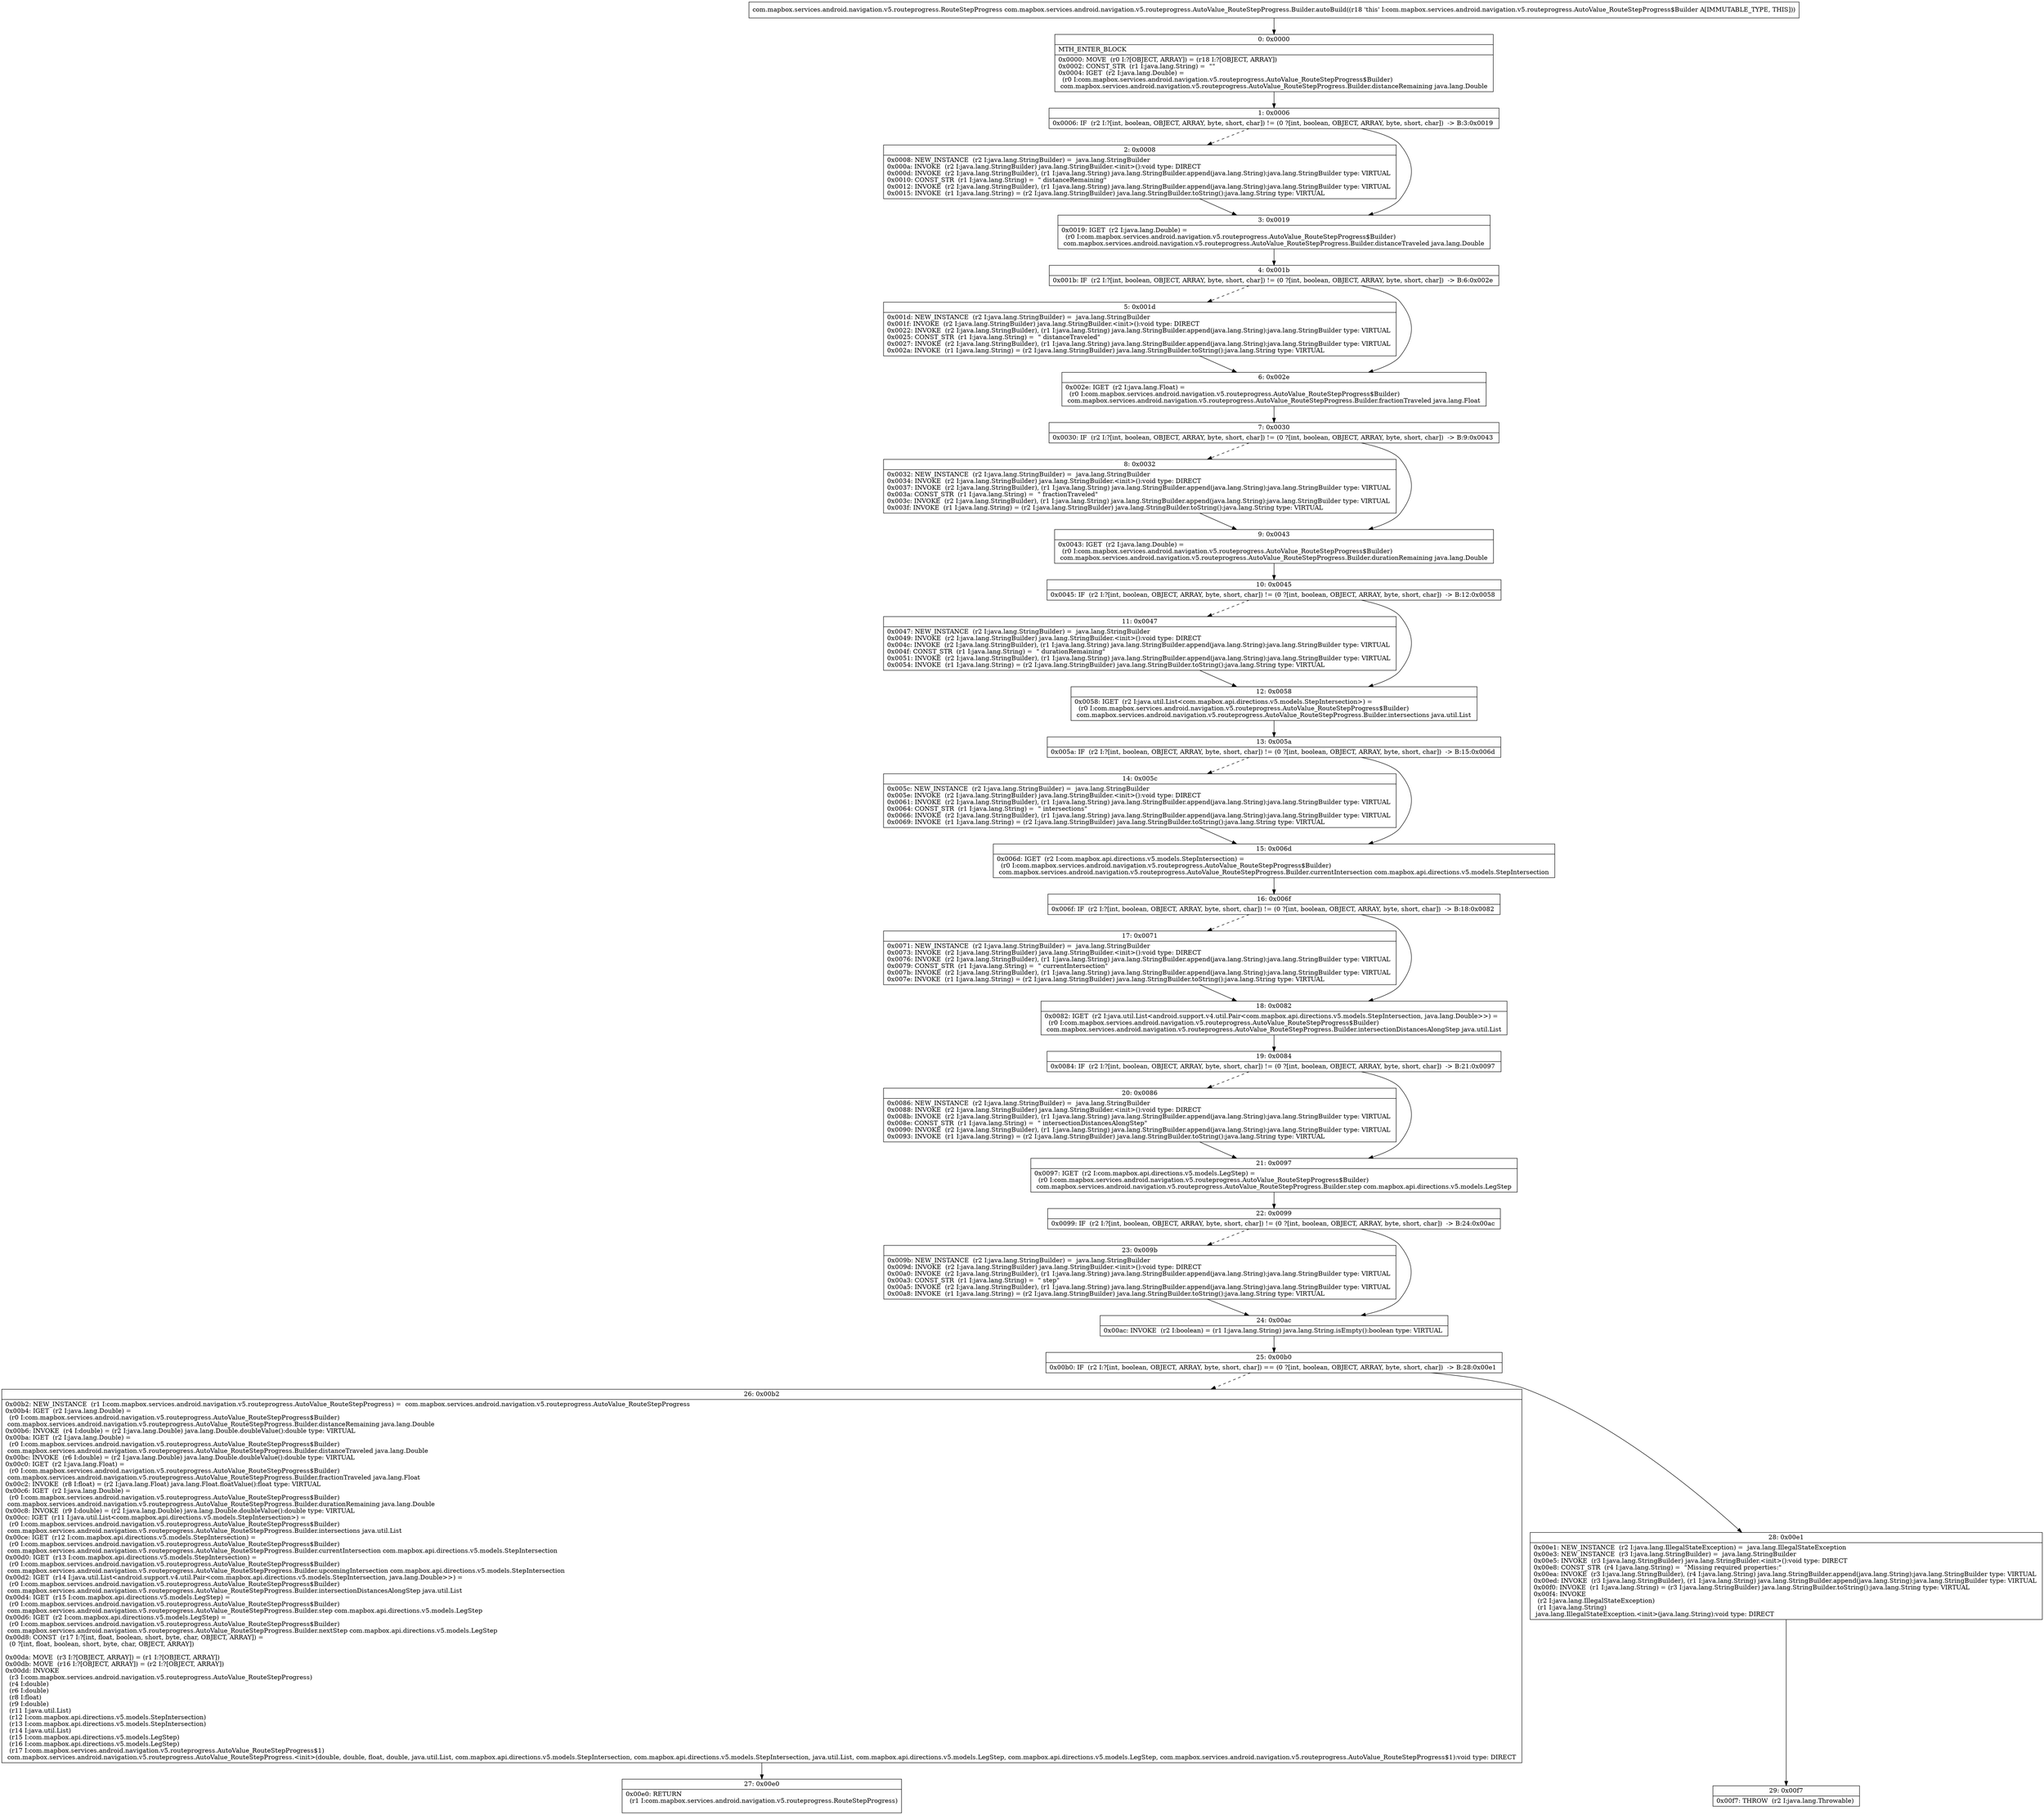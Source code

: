 digraph "CFG forcom.mapbox.services.android.navigation.v5.routeprogress.AutoValue_RouteStepProgress.Builder.autoBuild()Lcom\/mapbox\/services\/android\/navigation\/v5\/routeprogress\/RouteStepProgress;" {
Node_0 [shape=record,label="{0\:\ 0x0000|MTH_ENTER_BLOCK\l|0x0000: MOVE  (r0 I:?[OBJECT, ARRAY]) = (r18 I:?[OBJECT, ARRAY]) \l0x0002: CONST_STR  (r1 I:java.lang.String) =  \"\" \l0x0004: IGET  (r2 I:java.lang.Double) = \l  (r0 I:com.mapbox.services.android.navigation.v5.routeprogress.AutoValue_RouteStepProgress$Builder)\l com.mapbox.services.android.navigation.v5.routeprogress.AutoValue_RouteStepProgress.Builder.distanceRemaining java.lang.Double \l}"];
Node_1 [shape=record,label="{1\:\ 0x0006|0x0006: IF  (r2 I:?[int, boolean, OBJECT, ARRAY, byte, short, char]) != (0 ?[int, boolean, OBJECT, ARRAY, byte, short, char])  \-\> B:3:0x0019 \l}"];
Node_2 [shape=record,label="{2\:\ 0x0008|0x0008: NEW_INSTANCE  (r2 I:java.lang.StringBuilder) =  java.lang.StringBuilder \l0x000a: INVOKE  (r2 I:java.lang.StringBuilder) java.lang.StringBuilder.\<init\>():void type: DIRECT \l0x000d: INVOKE  (r2 I:java.lang.StringBuilder), (r1 I:java.lang.String) java.lang.StringBuilder.append(java.lang.String):java.lang.StringBuilder type: VIRTUAL \l0x0010: CONST_STR  (r1 I:java.lang.String) =  \" distanceRemaining\" \l0x0012: INVOKE  (r2 I:java.lang.StringBuilder), (r1 I:java.lang.String) java.lang.StringBuilder.append(java.lang.String):java.lang.StringBuilder type: VIRTUAL \l0x0015: INVOKE  (r1 I:java.lang.String) = (r2 I:java.lang.StringBuilder) java.lang.StringBuilder.toString():java.lang.String type: VIRTUAL \l}"];
Node_3 [shape=record,label="{3\:\ 0x0019|0x0019: IGET  (r2 I:java.lang.Double) = \l  (r0 I:com.mapbox.services.android.navigation.v5.routeprogress.AutoValue_RouteStepProgress$Builder)\l com.mapbox.services.android.navigation.v5.routeprogress.AutoValue_RouteStepProgress.Builder.distanceTraveled java.lang.Double \l}"];
Node_4 [shape=record,label="{4\:\ 0x001b|0x001b: IF  (r2 I:?[int, boolean, OBJECT, ARRAY, byte, short, char]) != (0 ?[int, boolean, OBJECT, ARRAY, byte, short, char])  \-\> B:6:0x002e \l}"];
Node_5 [shape=record,label="{5\:\ 0x001d|0x001d: NEW_INSTANCE  (r2 I:java.lang.StringBuilder) =  java.lang.StringBuilder \l0x001f: INVOKE  (r2 I:java.lang.StringBuilder) java.lang.StringBuilder.\<init\>():void type: DIRECT \l0x0022: INVOKE  (r2 I:java.lang.StringBuilder), (r1 I:java.lang.String) java.lang.StringBuilder.append(java.lang.String):java.lang.StringBuilder type: VIRTUAL \l0x0025: CONST_STR  (r1 I:java.lang.String) =  \" distanceTraveled\" \l0x0027: INVOKE  (r2 I:java.lang.StringBuilder), (r1 I:java.lang.String) java.lang.StringBuilder.append(java.lang.String):java.lang.StringBuilder type: VIRTUAL \l0x002a: INVOKE  (r1 I:java.lang.String) = (r2 I:java.lang.StringBuilder) java.lang.StringBuilder.toString():java.lang.String type: VIRTUAL \l}"];
Node_6 [shape=record,label="{6\:\ 0x002e|0x002e: IGET  (r2 I:java.lang.Float) = \l  (r0 I:com.mapbox.services.android.navigation.v5.routeprogress.AutoValue_RouteStepProgress$Builder)\l com.mapbox.services.android.navigation.v5.routeprogress.AutoValue_RouteStepProgress.Builder.fractionTraveled java.lang.Float \l}"];
Node_7 [shape=record,label="{7\:\ 0x0030|0x0030: IF  (r2 I:?[int, boolean, OBJECT, ARRAY, byte, short, char]) != (0 ?[int, boolean, OBJECT, ARRAY, byte, short, char])  \-\> B:9:0x0043 \l}"];
Node_8 [shape=record,label="{8\:\ 0x0032|0x0032: NEW_INSTANCE  (r2 I:java.lang.StringBuilder) =  java.lang.StringBuilder \l0x0034: INVOKE  (r2 I:java.lang.StringBuilder) java.lang.StringBuilder.\<init\>():void type: DIRECT \l0x0037: INVOKE  (r2 I:java.lang.StringBuilder), (r1 I:java.lang.String) java.lang.StringBuilder.append(java.lang.String):java.lang.StringBuilder type: VIRTUAL \l0x003a: CONST_STR  (r1 I:java.lang.String) =  \" fractionTraveled\" \l0x003c: INVOKE  (r2 I:java.lang.StringBuilder), (r1 I:java.lang.String) java.lang.StringBuilder.append(java.lang.String):java.lang.StringBuilder type: VIRTUAL \l0x003f: INVOKE  (r1 I:java.lang.String) = (r2 I:java.lang.StringBuilder) java.lang.StringBuilder.toString():java.lang.String type: VIRTUAL \l}"];
Node_9 [shape=record,label="{9\:\ 0x0043|0x0043: IGET  (r2 I:java.lang.Double) = \l  (r0 I:com.mapbox.services.android.navigation.v5.routeprogress.AutoValue_RouteStepProgress$Builder)\l com.mapbox.services.android.navigation.v5.routeprogress.AutoValue_RouteStepProgress.Builder.durationRemaining java.lang.Double \l}"];
Node_10 [shape=record,label="{10\:\ 0x0045|0x0045: IF  (r2 I:?[int, boolean, OBJECT, ARRAY, byte, short, char]) != (0 ?[int, boolean, OBJECT, ARRAY, byte, short, char])  \-\> B:12:0x0058 \l}"];
Node_11 [shape=record,label="{11\:\ 0x0047|0x0047: NEW_INSTANCE  (r2 I:java.lang.StringBuilder) =  java.lang.StringBuilder \l0x0049: INVOKE  (r2 I:java.lang.StringBuilder) java.lang.StringBuilder.\<init\>():void type: DIRECT \l0x004c: INVOKE  (r2 I:java.lang.StringBuilder), (r1 I:java.lang.String) java.lang.StringBuilder.append(java.lang.String):java.lang.StringBuilder type: VIRTUAL \l0x004f: CONST_STR  (r1 I:java.lang.String) =  \" durationRemaining\" \l0x0051: INVOKE  (r2 I:java.lang.StringBuilder), (r1 I:java.lang.String) java.lang.StringBuilder.append(java.lang.String):java.lang.StringBuilder type: VIRTUAL \l0x0054: INVOKE  (r1 I:java.lang.String) = (r2 I:java.lang.StringBuilder) java.lang.StringBuilder.toString():java.lang.String type: VIRTUAL \l}"];
Node_12 [shape=record,label="{12\:\ 0x0058|0x0058: IGET  (r2 I:java.util.List\<com.mapbox.api.directions.v5.models.StepIntersection\>) = \l  (r0 I:com.mapbox.services.android.navigation.v5.routeprogress.AutoValue_RouteStepProgress$Builder)\l com.mapbox.services.android.navigation.v5.routeprogress.AutoValue_RouteStepProgress.Builder.intersections java.util.List \l}"];
Node_13 [shape=record,label="{13\:\ 0x005a|0x005a: IF  (r2 I:?[int, boolean, OBJECT, ARRAY, byte, short, char]) != (0 ?[int, boolean, OBJECT, ARRAY, byte, short, char])  \-\> B:15:0x006d \l}"];
Node_14 [shape=record,label="{14\:\ 0x005c|0x005c: NEW_INSTANCE  (r2 I:java.lang.StringBuilder) =  java.lang.StringBuilder \l0x005e: INVOKE  (r2 I:java.lang.StringBuilder) java.lang.StringBuilder.\<init\>():void type: DIRECT \l0x0061: INVOKE  (r2 I:java.lang.StringBuilder), (r1 I:java.lang.String) java.lang.StringBuilder.append(java.lang.String):java.lang.StringBuilder type: VIRTUAL \l0x0064: CONST_STR  (r1 I:java.lang.String) =  \" intersections\" \l0x0066: INVOKE  (r2 I:java.lang.StringBuilder), (r1 I:java.lang.String) java.lang.StringBuilder.append(java.lang.String):java.lang.StringBuilder type: VIRTUAL \l0x0069: INVOKE  (r1 I:java.lang.String) = (r2 I:java.lang.StringBuilder) java.lang.StringBuilder.toString():java.lang.String type: VIRTUAL \l}"];
Node_15 [shape=record,label="{15\:\ 0x006d|0x006d: IGET  (r2 I:com.mapbox.api.directions.v5.models.StepIntersection) = \l  (r0 I:com.mapbox.services.android.navigation.v5.routeprogress.AutoValue_RouteStepProgress$Builder)\l com.mapbox.services.android.navigation.v5.routeprogress.AutoValue_RouteStepProgress.Builder.currentIntersection com.mapbox.api.directions.v5.models.StepIntersection \l}"];
Node_16 [shape=record,label="{16\:\ 0x006f|0x006f: IF  (r2 I:?[int, boolean, OBJECT, ARRAY, byte, short, char]) != (0 ?[int, boolean, OBJECT, ARRAY, byte, short, char])  \-\> B:18:0x0082 \l}"];
Node_17 [shape=record,label="{17\:\ 0x0071|0x0071: NEW_INSTANCE  (r2 I:java.lang.StringBuilder) =  java.lang.StringBuilder \l0x0073: INVOKE  (r2 I:java.lang.StringBuilder) java.lang.StringBuilder.\<init\>():void type: DIRECT \l0x0076: INVOKE  (r2 I:java.lang.StringBuilder), (r1 I:java.lang.String) java.lang.StringBuilder.append(java.lang.String):java.lang.StringBuilder type: VIRTUAL \l0x0079: CONST_STR  (r1 I:java.lang.String) =  \" currentIntersection\" \l0x007b: INVOKE  (r2 I:java.lang.StringBuilder), (r1 I:java.lang.String) java.lang.StringBuilder.append(java.lang.String):java.lang.StringBuilder type: VIRTUAL \l0x007e: INVOKE  (r1 I:java.lang.String) = (r2 I:java.lang.StringBuilder) java.lang.StringBuilder.toString():java.lang.String type: VIRTUAL \l}"];
Node_18 [shape=record,label="{18\:\ 0x0082|0x0082: IGET  (r2 I:java.util.List\<android.support.v4.util.Pair\<com.mapbox.api.directions.v5.models.StepIntersection, java.lang.Double\>\>) = \l  (r0 I:com.mapbox.services.android.navigation.v5.routeprogress.AutoValue_RouteStepProgress$Builder)\l com.mapbox.services.android.navigation.v5.routeprogress.AutoValue_RouteStepProgress.Builder.intersectionDistancesAlongStep java.util.List \l}"];
Node_19 [shape=record,label="{19\:\ 0x0084|0x0084: IF  (r2 I:?[int, boolean, OBJECT, ARRAY, byte, short, char]) != (0 ?[int, boolean, OBJECT, ARRAY, byte, short, char])  \-\> B:21:0x0097 \l}"];
Node_20 [shape=record,label="{20\:\ 0x0086|0x0086: NEW_INSTANCE  (r2 I:java.lang.StringBuilder) =  java.lang.StringBuilder \l0x0088: INVOKE  (r2 I:java.lang.StringBuilder) java.lang.StringBuilder.\<init\>():void type: DIRECT \l0x008b: INVOKE  (r2 I:java.lang.StringBuilder), (r1 I:java.lang.String) java.lang.StringBuilder.append(java.lang.String):java.lang.StringBuilder type: VIRTUAL \l0x008e: CONST_STR  (r1 I:java.lang.String) =  \" intersectionDistancesAlongStep\" \l0x0090: INVOKE  (r2 I:java.lang.StringBuilder), (r1 I:java.lang.String) java.lang.StringBuilder.append(java.lang.String):java.lang.StringBuilder type: VIRTUAL \l0x0093: INVOKE  (r1 I:java.lang.String) = (r2 I:java.lang.StringBuilder) java.lang.StringBuilder.toString():java.lang.String type: VIRTUAL \l}"];
Node_21 [shape=record,label="{21\:\ 0x0097|0x0097: IGET  (r2 I:com.mapbox.api.directions.v5.models.LegStep) = \l  (r0 I:com.mapbox.services.android.navigation.v5.routeprogress.AutoValue_RouteStepProgress$Builder)\l com.mapbox.services.android.navigation.v5.routeprogress.AutoValue_RouteStepProgress.Builder.step com.mapbox.api.directions.v5.models.LegStep \l}"];
Node_22 [shape=record,label="{22\:\ 0x0099|0x0099: IF  (r2 I:?[int, boolean, OBJECT, ARRAY, byte, short, char]) != (0 ?[int, boolean, OBJECT, ARRAY, byte, short, char])  \-\> B:24:0x00ac \l}"];
Node_23 [shape=record,label="{23\:\ 0x009b|0x009b: NEW_INSTANCE  (r2 I:java.lang.StringBuilder) =  java.lang.StringBuilder \l0x009d: INVOKE  (r2 I:java.lang.StringBuilder) java.lang.StringBuilder.\<init\>():void type: DIRECT \l0x00a0: INVOKE  (r2 I:java.lang.StringBuilder), (r1 I:java.lang.String) java.lang.StringBuilder.append(java.lang.String):java.lang.StringBuilder type: VIRTUAL \l0x00a3: CONST_STR  (r1 I:java.lang.String) =  \" step\" \l0x00a5: INVOKE  (r2 I:java.lang.StringBuilder), (r1 I:java.lang.String) java.lang.StringBuilder.append(java.lang.String):java.lang.StringBuilder type: VIRTUAL \l0x00a8: INVOKE  (r1 I:java.lang.String) = (r2 I:java.lang.StringBuilder) java.lang.StringBuilder.toString():java.lang.String type: VIRTUAL \l}"];
Node_24 [shape=record,label="{24\:\ 0x00ac|0x00ac: INVOKE  (r2 I:boolean) = (r1 I:java.lang.String) java.lang.String.isEmpty():boolean type: VIRTUAL \l}"];
Node_25 [shape=record,label="{25\:\ 0x00b0|0x00b0: IF  (r2 I:?[int, boolean, OBJECT, ARRAY, byte, short, char]) == (0 ?[int, boolean, OBJECT, ARRAY, byte, short, char])  \-\> B:28:0x00e1 \l}"];
Node_26 [shape=record,label="{26\:\ 0x00b2|0x00b2: NEW_INSTANCE  (r1 I:com.mapbox.services.android.navigation.v5.routeprogress.AutoValue_RouteStepProgress) =  com.mapbox.services.android.navigation.v5.routeprogress.AutoValue_RouteStepProgress \l0x00b4: IGET  (r2 I:java.lang.Double) = \l  (r0 I:com.mapbox.services.android.navigation.v5.routeprogress.AutoValue_RouteStepProgress$Builder)\l com.mapbox.services.android.navigation.v5.routeprogress.AutoValue_RouteStepProgress.Builder.distanceRemaining java.lang.Double \l0x00b6: INVOKE  (r4 I:double) = (r2 I:java.lang.Double) java.lang.Double.doubleValue():double type: VIRTUAL \l0x00ba: IGET  (r2 I:java.lang.Double) = \l  (r0 I:com.mapbox.services.android.navigation.v5.routeprogress.AutoValue_RouteStepProgress$Builder)\l com.mapbox.services.android.navigation.v5.routeprogress.AutoValue_RouteStepProgress.Builder.distanceTraveled java.lang.Double \l0x00bc: INVOKE  (r6 I:double) = (r2 I:java.lang.Double) java.lang.Double.doubleValue():double type: VIRTUAL \l0x00c0: IGET  (r2 I:java.lang.Float) = \l  (r0 I:com.mapbox.services.android.navigation.v5.routeprogress.AutoValue_RouteStepProgress$Builder)\l com.mapbox.services.android.navigation.v5.routeprogress.AutoValue_RouteStepProgress.Builder.fractionTraveled java.lang.Float \l0x00c2: INVOKE  (r8 I:float) = (r2 I:java.lang.Float) java.lang.Float.floatValue():float type: VIRTUAL \l0x00c6: IGET  (r2 I:java.lang.Double) = \l  (r0 I:com.mapbox.services.android.navigation.v5.routeprogress.AutoValue_RouteStepProgress$Builder)\l com.mapbox.services.android.navigation.v5.routeprogress.AutoValue_RouteStepProgress.Builder.durationRemaining java.lang.Double \l0x00c8: INVOKE  (r9 I:double) = (r2 I:java.lang.Double) java.lang.Double.doubleValue():double type: VIRTUAL \l0x00cc: IGET  (r11 I:java.util.List\<com.mapbox.api.directions.v5.models.StepIntersection\>) = \l  (r0 I:com.mapbox.services.android.navigation.v5.routeprogress.AutoValue_RouteStepProgress$Builder)\l com.mapbox.services.android.navigation.v5.routeprogress.AutoValue_RouteStepProgress.Builder.intersections java.util.List \l0x00ce: IGET  (r12 I:com.mapbox.api.directions.v5.models.StepIntersection) = \l  (r0 I:com.mapbox.services.android.navigation.v5.routeprogress.AutoValue_RouteStepProgress$Builder)\l com.mapbox.services.android.navigation.v5.routeprogress.AutoValue_RouteStepProgress.Builder.currentIntersection com.mapbox.api.directions.v5.models.StepIntersection \l0x00d0: IGET  (r13 I:com.mapbox.api.directions.v5.models.StepIntersection) = \l  (r0 I:com.mapbox.services.android.navigation.v5.routeprogress.AutoValue_RouteStepProgress$Builder)\l com.mapbox.services.android.navigation.v5.routeprogress.AutoValue_RouteStepProgress.Builder.upcomingIntersection com.mapbox.api.directions.v5.models.StepIntersection \l0x00d2: IGET  (r14 I:java.util.List\<android.support.v4.util.Pair\<com.mapbox.api.directions.v5.models.StepIntersection, java.lang.Double\>\>) = \l  (r0 I:com.mapbox.services.android.navigation.v5.routeprogress.AutoValue_RouteStepProgress$Builder)\l com.mapbox.services.android.navigation.v5.routeprogress.AutoValue_RouteStepProgress.Builder.intersectionDistancesAlongStep java.util.List \l0x00d4: IGET  (r15 I:com.mapbox.api.directions.v5.models.LegStep) = \l  (r0 I:com.mapbox.services.android.navigation.v5.routeprogress.AutoValue_RouteStepProgress$Builder)\l com.mapbox.services.android.navigation.v5.routeprogress.AutoValue_RouteStepProgress.Builder.step com.mapbox.api.directions.v5.models.LegStep \l0x00d6: IGET  (r2 I:com.mapbox.api.directions.v5.models.LegStep) = \l  (r0 I:com.mapbox.services.android.navigation.v5.routeprogress.AutoValue_RouteStepProgress$Builder)\l com.mapbox.services.android.navigation.v5.routeprogress.AutoValue_RouteStepProgress.Builder.nextStep com.mapbox.api.directions.v5.models.LegStep \l0x00d8: CONST  (r17 I:?[int, float, boolean, short, byte, char, OBJECT, ARRAY]) = \l  (0 ?[int, float, boolean, short, byte, char, OBJECT, ARRAY])\l \l0x00da: MOVE  (r3 I:?[OBJECT, ARRAY]) = (r1 I:?[OBJECT, ARRAY]) \l0x00db: MOVE  (r16 I:?[OBJECT, ARRAY]) = (r2 I:?[OBJECT, ARRAY]) \l0x00dd: INVOKE  \l  (r3 I:com.mapbox.services.android.navigation.v5.routeprogress.AutoValue_RouteStepProgress)\l  (r4 I:double)\l  (r6 I:double)\l  (r8 I:float)\l  (r9 I:double)\l  (r11 I:java.util.List)\l  (r12 I:com.mapbox.api.directions.v5.models.StepIntersection)\l  (r13 I:com.mapbox.api.directions.v5.models.StepIntersection)\l  (r14 I:java.util.List)\l  (r15 I:com.mapbox.api.directions.v5.models.LegStep)\l  (r16 I:com.mapbox.api.directions.v5.models.LegStep)\l  (r17 I:com.mapbox.services.android.navigation.v5.routeprogress.AutoValue_RouteStepProgress$1)\l com.mapbox.services.android.navigation.v5.routeprogress.AutoValue_RouteStepProgress.\<init\>(double, double, float, double, java.util.List, com.mapbox.api.directions.v5.models.StepIntersection, com.mapbox.api.directions.v5.models.StepIntersection, java.util.List, com.mapbox.api.directions.v5.models.LegStep, com.mapbox.api.directions.v5.models.LegStep, com.mapbox.services.android.navigation.v5.routeprogress.AutoValue_RouteStepProgress$1):void type: DIRECT \l}"];
Node_27 [shape=record,label="{27\:\ 0x00e0|0x00e0: RETURN  \l  (r1 I:com.mapbox.services.android.navigation.v5.routeprogress.RouteStepProgress)\l \l}"];
Node_28 [shape=record,label="{28\:\ 0x00e1|0x00e1: NEW_INSTANCE  (r2 I:java.lang.IllegalStateException) =  java.lang.IllegalStateException \l0x00e3: NEW_INSTANCE  (r3 I:java.lang.StringBuilder) =  java.lang.StringBuilder \l0x00e5: INVOKE  (r3 I:java.lang.StringBuilder) java.lang.StringBuilder.\<init\>():void type: DIRECT \l0x00e8: CONST_STR  (r4 I:java.lang.String) =  \"Missing required properties:\" \l0x00ea: INVOKE  (r3 I:java.lang.StringBuilder), (r4 I:java.lang.String) java.lang.StringBuilder.append(java.lang.String):java.lang.StringBuilder type: VIRTUAL \l0x00ed: INVOKE  (r3 I:java.lang.StringBuilder), (r1 I:java.lang.String) java.lang.StringBuilder.append(java.lang.String):java.lang.StringBuilder type: VIRTUAL \l0x00f0: INVOKE  (r1 I:java.lang.String) = (r3 I:java.lang.StringBuilder) java.lang.StringBuilder.toString():java.lang.String type: VIRTUAL \l0x00f4: INVOKE  \l  (r2 I:java.lang.IllegalStateException)\l  (r1 I:java.lang.String)\l java.lang.IllegalStateException.\<init\>(java.lang.String):void type: DIRECT \l}"];
Node_29 [shape=record,label="{29\:\ 0x00f7|0x00f7: THROW  (r2 I:java.lang.Throwable) \l}"];
MethodNode[shape=record,label="{com.mapbox.services.android.navigation.v5.routeprogress.RouteStepProgress com.mapbox.services.android.navigation.v5.routeprogress.AutoValue_RouteStepProgress.Builder.autoBuild((r18 'this' I:com.mapbox.services.android.navigation.v5.routeprogress.AutoValue_RouteStepProgress$Builder A[IMMUTABLE_TYPE, THIS])) }"];
MethodNode -> Node_0;
Node_0 -> Node_1;
Node_1 -> Node_2[style=dashed];
Node_1 -> Node_3;
Node_2 -> Node_3;
Node_3 -> Node_4;
Node_4 -> Node_5[style=dashed];
Node_4 -> Node_6;
Node_5 -> Node_6;
Node_6 -> Node_7;
Node_7 -> Node_8[style=dashed];
Node_7 -> Node_9;
Node_8 -> Node_9;
Node_9 -> Node_10;
Node_10 -> Node_11[style=dashed];
Node_10 -> Node_12;
Node_11 -> Node_12;
Node_12 -> Node_13;
Node_13 -> Node_14[style=dashed];
Node_13 -> Node_15;
Node_14 -> Node_15;
Node_15 -> Node_16;
Node_16 -> Node_17[style=dashed];
Node_16 -> Node_18;
Node_17 -> Node_18;
Node_18 -> Node_19;
Node_19 -> Node_20[style=dashed];
Node_19 -> Node_21;
Node_20 -> Node_21;
Node_21 -> Node_22;
Node_22 -> Node_23[style=dashed];
Node_22 -> Node_24;
Node_23 -> Node_24;
Node_24 -> Node_25;
Node_25 -> Node_26[style=dashed];
Node_25 -> Node_28;
Node_26 -> Node_27;
Node_28 -> Node_29;
}

